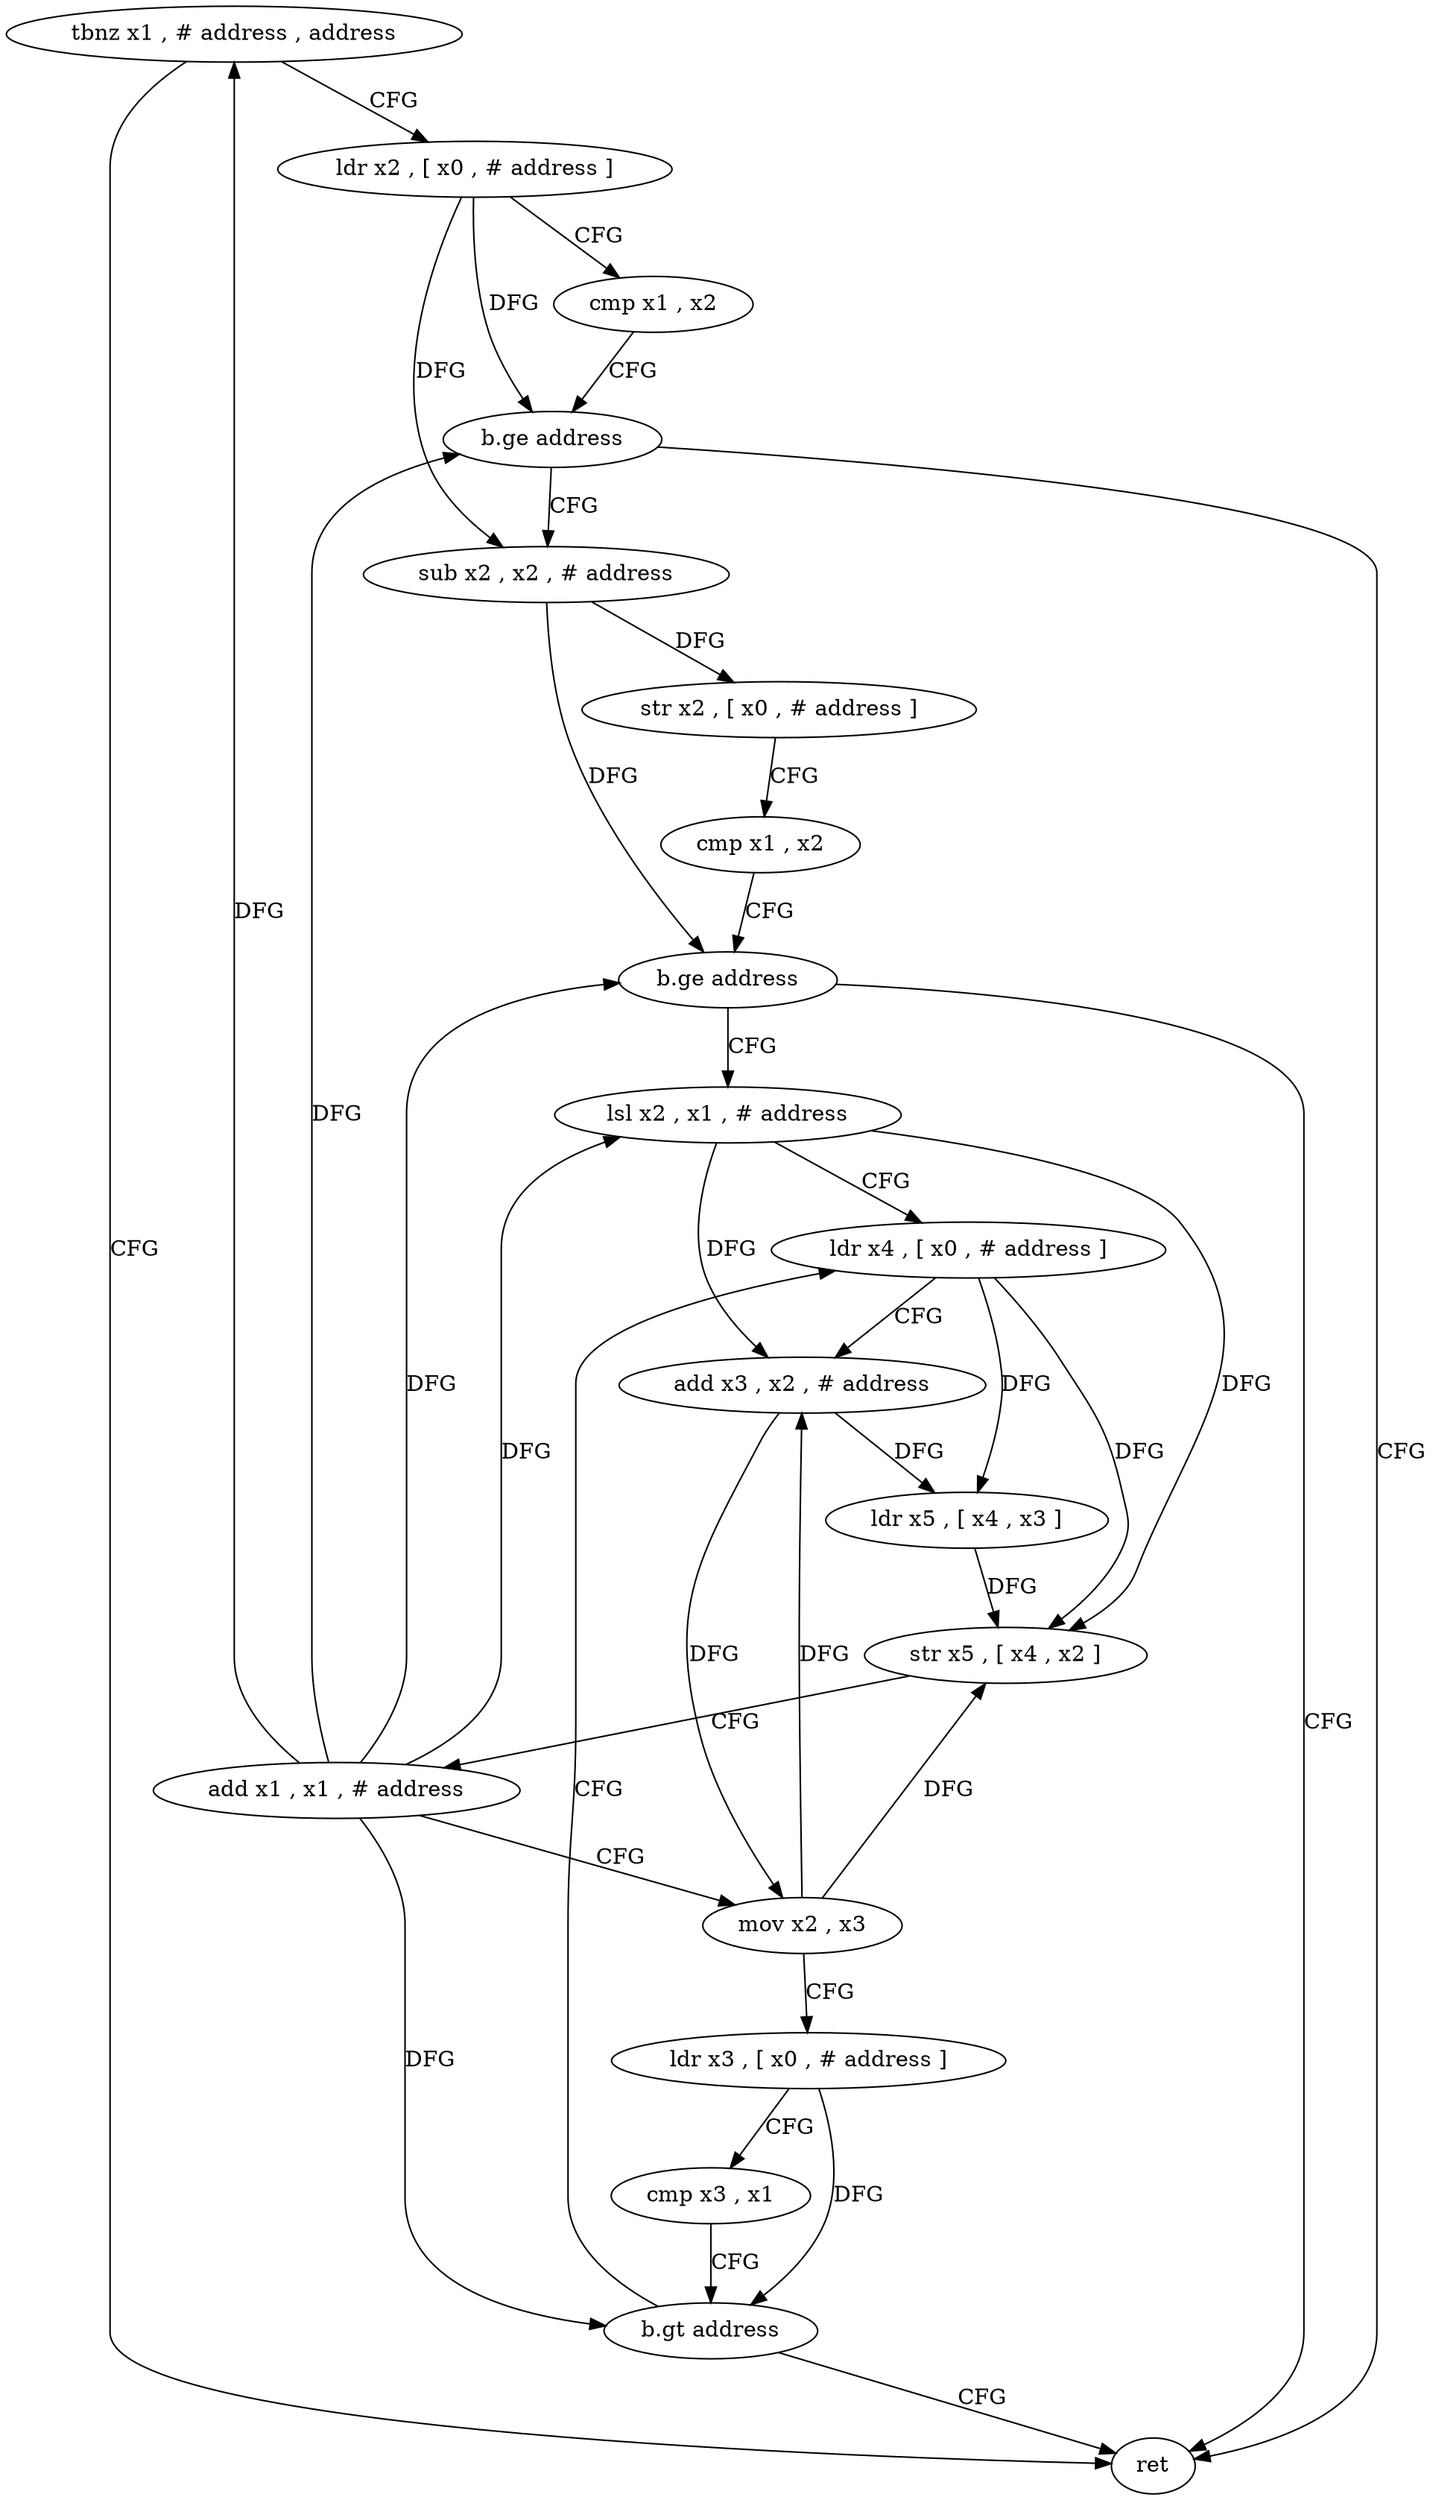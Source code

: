 digraph "func" {
"4319484" [label = "tbnz x1 , # address , address" ]
"4319556" [label = "ret" ]
"4319488" [label = "ldr x2 , [ x0 , # address ]" ]
"4319492" [label = "cmp x1 , x2" ]
"4319496" [label = "b.ge address" ]
"4319500" [label = "sub x2 , x2 , # address" ]
"4319504" [label = "str x2 , [ x0 , # address ]" ]
"4319508" [label = "cmp x1 , x2" ]
"4319512" [label = "b.ge address" ]
"4319516" [label = "lsl x2 , x1 , # address" ]
"4319520" [label = "ldr x4 , [ x0 , # address ]" ]
"4319524" [label = "add x3 , x2 , # address" ]
"4319528" [label = "ldr x5 , [ x4 , x3 ]" ]
"4319532" [label = "str x5 , [ x4 , x2 ]" ]
"4319536" [label = "add x1 , x1 , # address" ]
"4319540" [label = "mov x2 , x3" ]
"4319544" [label = "ldr x3 , [ x0 , # address ]" ]
"4319548" [label = "cmp x3 , x1" ]
"4319552" [label = "b.gt address" ]
"4319484" -> "4319556" [ label = "CFG" ]
"4319484" -> "4319488" [ label = "CFG" ]
"4319488" -> "4319492" [ label = "CFG" ]
"4319488" -> "4319496" [ label = "DFG" ]
"4319488" -> "4319500" [ label = "DFG" ]
"4319492" -> "4319496" [ label = "CFG" ]
"4319496" -> "4319556" [ label = "CFG" ]
"4319496" -> "4319500" [ label = "CFG" ]
"4319500" -> "4319504" [ label = "DFG" ]
"4319500" -> "4319512" [ label = "DFG" ]
"4319504" -> "4319508" [ label = "CFG" ]
"4319508" -> "4319512" [ label = "CFG" ]
"4319512" -> "4319556" [ label = "CFG" ]
"4319512" -> "4319516" [ label = "CFG" ]
"4319516" -> "4319520" [ label = "CFG" ]
"4319516" -> "4319524" [ label = "DFG" ]
"4319516" -> "4319532" [ label = "DFG" ]
"4319520" -> "4319524" [ label = "CFG" ]
"4319520" -> "4319528" [ label = "DFG" ]
"4319520" -> "4319532" [ label = "DFG" ]
"4319524" -> "4319528" [ label = "DFG" ]
"4319524" -> "4319540" [ label = "DFG" ]
"4319528" -> "4319532" [ label = "DFG" ]
"4319532" -> "4319536" [ label = "CFG" ]
"4319536" -> "4319540" [ label = "CFG" ]
"4319536" -> "4319484" [ label = "DFG" ]
"4319536" -> "4319516" [ label = "DFG" ]
"4319536" -> "4319496" [ label = "DFG" ]
"4319536" -> "4319512" [ label = "DFG" ]
"4319536" -> "4319552" [ label = "DFG" ]
"4319540" -> "4319544" [ label = "CFG" ]
"4319540" -> "4319524" [ label = "DFG" ]
"4319540" -> "4319532" [ label = "DFG" ]
"4319544" -> "4319548" [ label = "CFG" ]
"4319544" -> "4319552" [ label = "DFG" ]
"4319548" -> "4319552" [ label = "CFG" ]
"4319552" -> "4319520" [ label = "CFG" ]
"4319552" -> "4319556" [ label = "CFG" ]
}
